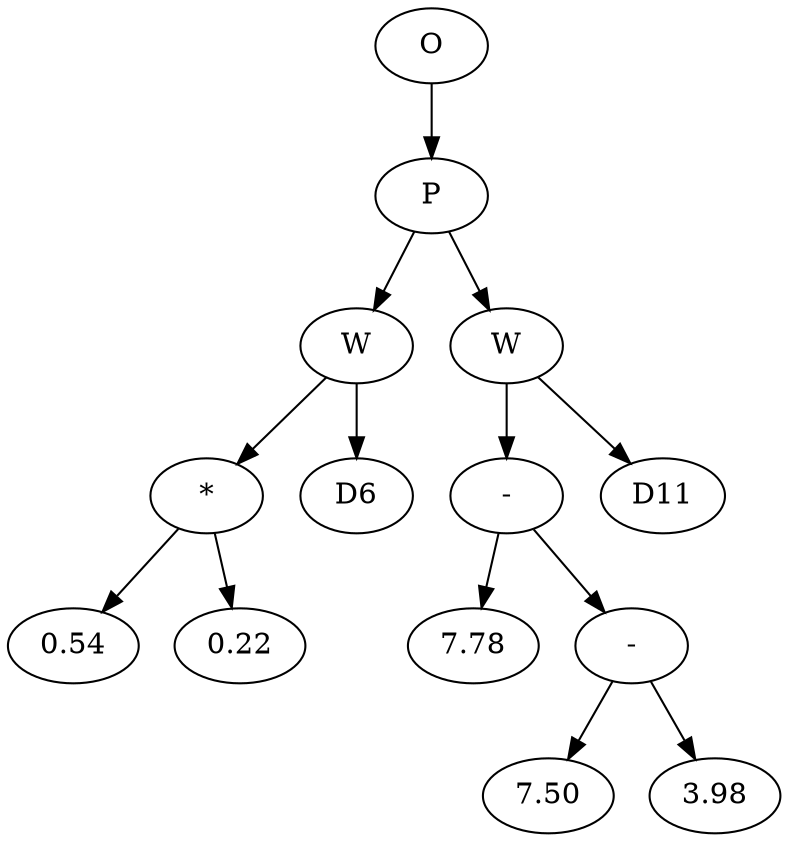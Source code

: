 // Tree
digraph {
	6119406 [label=O]
	6119407 [label=P]
	6119406 -> 6119407
	6119408 [label=W]
	6119407 -> 6119408
	6119409 [label="*"]
	6119408 -> 6119409
	6119410 [label=0.54]
	6119409 -> 6119410
	6119411 [label=0.22]
	6119409 -> 6119411
	6119412 [label=D6]
	6119408 -> 6119412
	6119413 [label=W]
	6119407 -> 6119413
	6119414 [label="-"]
	6119413 -> 6119414
	6119415 [label=7.78]
	6119414 -> 6119415
	6119416 [label="-"]
	6119414 -> 6119416
	6119417 [label=7.50]
	6119416 -> 6119417
	6119418 [label=3.98]
	6119416 -> 6119418
	6119419 [label=D11]
	6119413 -> 6119419
}
